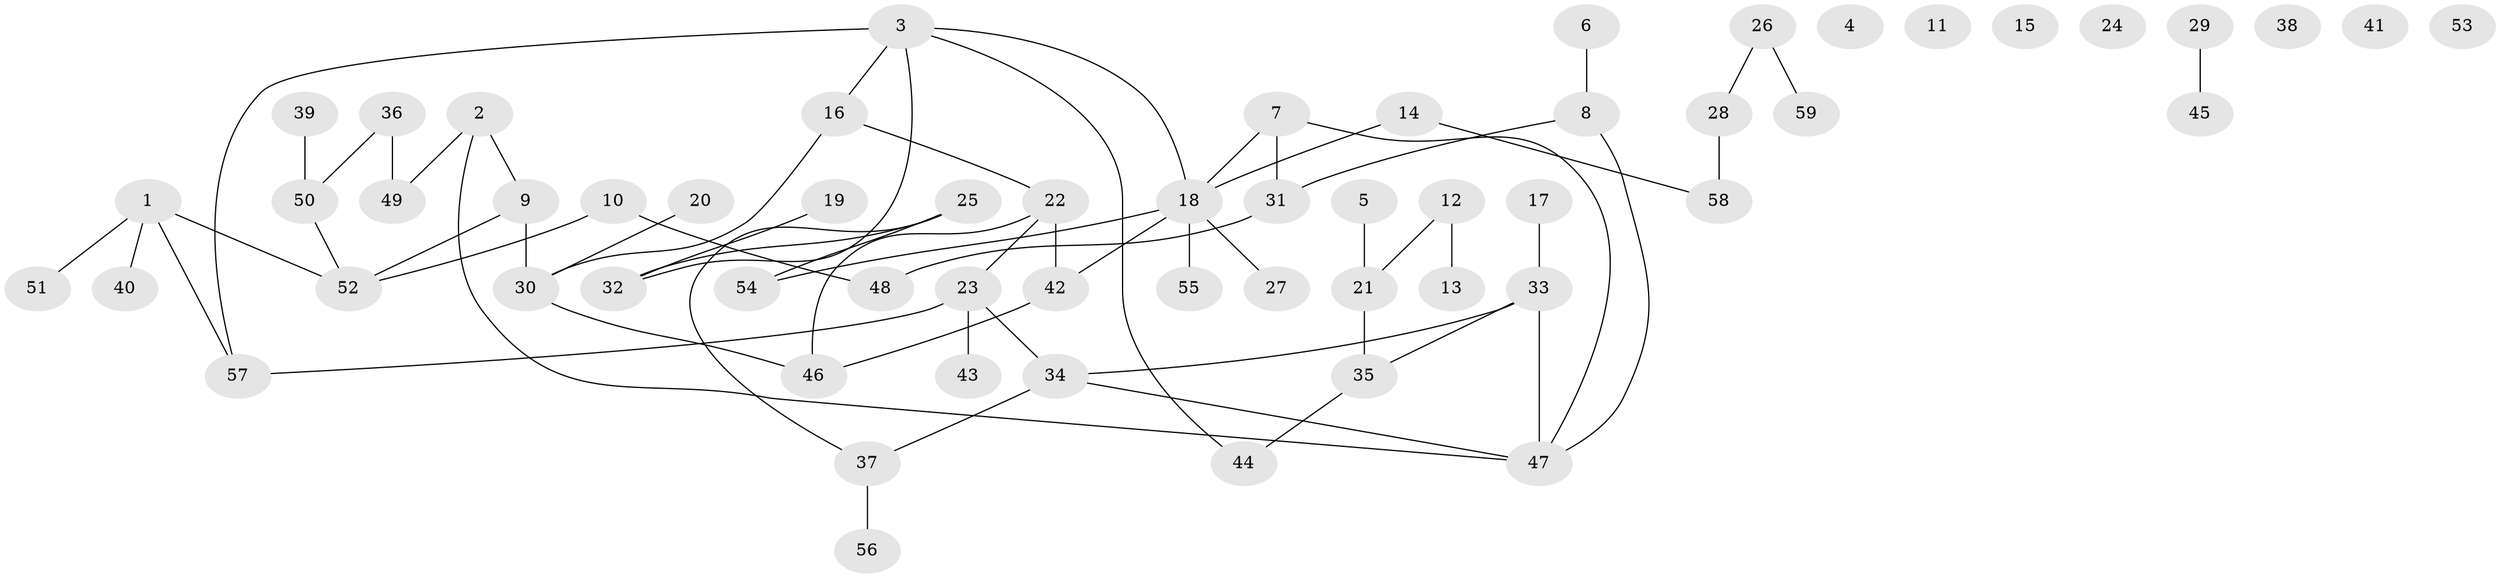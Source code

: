 // Generated by graph-tools (version 1.1) at 2025/25/03/09/25 03:25:14]
// undirected, 59 vertices, 64 edges
graph export_dot {
graph [start="1"]
  node [color=gray90,style=filled];
  1;
  2;
  3;
  4;
  5;
  6;
  7;
  8;
  9;
  10;
  11;
  12;
  13;
  14;
  15;
  16;
  17;
  18;
  19;
  20;
  21;
  22;
  23;
  24;
  25;
  26;
  27;
  28;
  29;
  30;
  31;
  32;
  33;
  34;
  35;
  36;
  37;
  38;
  39;
  40;
  41;
  42;
  43;
  44;
  45;
  46;
  47;
  48;
  49;
  50;
  51;
  52;
  53;
  54;
  55;
  56;
  57;
  58;
  59;
  1 -- 40;
  1 -- 51;
  1 -- 52;
  1 -- 57;
  2 -- 9;
  2 -- 47;
  2 -- 49;
  3 -- 16;
  3 -- 18;
  3 -- 32;
  3 -- 44;
  3 -- 57;
  5 -- 21;
  6 -- 8;
  7 -- 18;
  7 -- 31;
  7 -- 47;
  8 -- 31;
  8 -- 47;
  9 -- 30;
  9 -- 52;
  10 -- 48;
  10 -- 52;
  12 -- 13;
  12 -- 21;
  14 -- 18;
  14 -- 58;
  16 -- 22;
  16 -- 30;
  17 -- 33;
  18 -- 27;
  18 -- 42;
  18 -- 54;
  18 -- 55;
  19 -- 32;
  20 -- 30;
  21 -- 35;
  22 -- 23;
  22 -- 42;
  22 -- 46;
  23 -- 34;
  23 -- 43;
  23 -- 57;
  25 -- 32;
  25 -- 37;
  25 -- 54;
  26 -- 28;
  26 -- 59;
  28 -- 58;
  29 -- 45;
  30 -- 46;
  31 -- 48;
  33 -- 34;
  33 -- 35;
  33 -- 47;
  34 -- 37;
  34 -- 47;
  35 -- 44;
  36 -- 49;
  36 -- 50;
  37 -- 56;
  39 -- 50;
  42 -- 46;
  50 -- 52;
}
